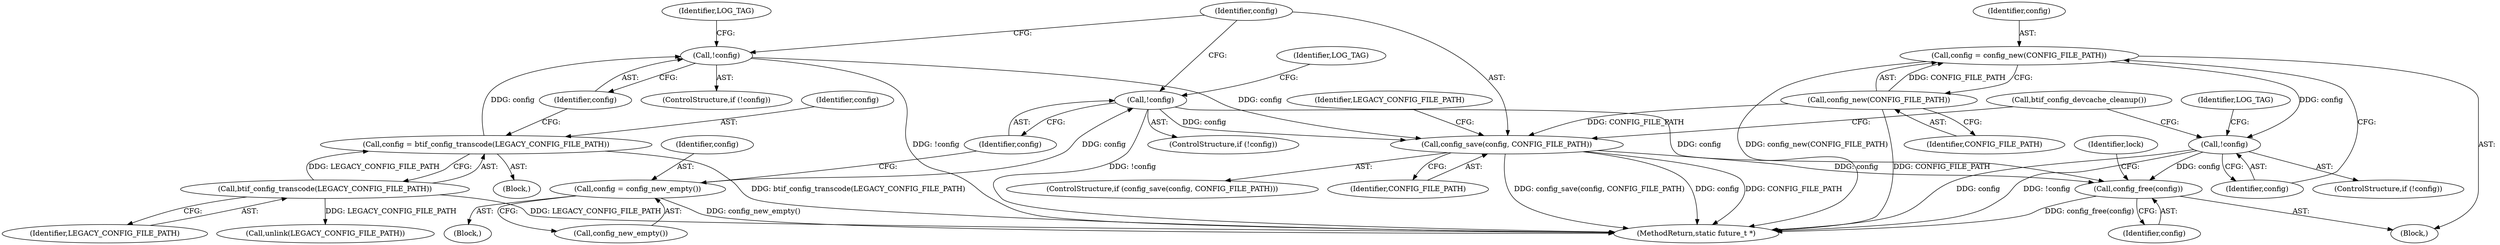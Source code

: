 digraph "0_Android_d77f1999ecece56c1cbb333f4ddc26f0b5bac2c5_1@API" {
"1000168" [label="(Call,config_free(config))"];
"1000112" [label="(Call,!config)"];
"1000107" [label="(Call,config = config_new(CONFIG_FILE_PATH))"];
"1000109" [label="(Call,config_new(CONFIG_FILE_PATH))"];
"1000135" [label="(Call,!config)"];
"1000131" [label="(Call,config = config_new_empty())"];
"1000144" [label="(Call,config_save(config, CONFIG_FILE_PATH))"];
"1000124" [label="(Call,!config)"];
"1000119" [label="(Call,config = btif_config_transcode(LEGACY_CONFIG_FILE_PATH))"];
"1000121" [label="(Call,btif_config_transcode(LEGACY_CONFIG_FILE_PATH))"];
"1000120" [label="(Identifier,config)"];
"1000109" [label="(Call,config_new(CONFIG_FILE_PATH))"];
"1000124" [label="(Call,!config)"];
"1000149" [label="(Call,btif_config_devcache_cleanup())"];
"1000102" [label="(Block,)"];
"1000121" [label="(Call,btif_config_transcode(LEGACY_CONFIG_FILE_PATH))"];
"1000126" [label="(Block,)"];
"1000147" [label="(Call,unlink(LEGACY_CONFIG_FILE_PATH))"];
"1000146" [label="(Identifier,CONFIG_FILE_PATH)"];
"1000122" [label="(Identifier,LEGACY_CONFIG_FILE_PATH)"];
"1000119" [label="(Call,config = btif_config_transcode(LEGACY_CONFIG_FILE_PATH))"];
"1000112" [label="(Call,!config)"];
"1000139" [label="(Identifier,LOG_TAG)"];
"1000182" [label="(MethodReturn,static future_t *)"];
"1000125" [label="(Identifier,config)"];
"1000114" [label="(Block,)"];
"1000107" [label="(Call,config = config_new(CONFIG_FILE_PATH))"];
"1000143" [label="(ControlStructure,if (config_save(config, CONFIG_FILE_PATH)))"];
"1000136" [label="(Identifier,config)"];
"1000131" [label="(Call,config = config_new_empty())"];
"1000132" [label="(Identifier,config)"];
"1000148" [label="(Identifier,LEGACY_CONFIG_FILE_PATH)"];
"1000116" [label="(Identifier,LOG_TAG)"];
"1000133" [label="(Call,config_new_empty())"];
"1000123" [label="(ControlStructure,if (!config))"];
"1000128" [label="(Identifier,LOG_TAG)"];
"1000111" [label="(ControlStructure,if (!config))"];
"1000113" [label="(Identifier,config)"];
"1000134" [label="(ControlStructure,if (!config))"];
"1000169" [label="(Identifier,config)"];
"1000145" [label="(Identifier,config)"];
"1000172" [label="(Identifier,lock)"];
"1000108" [label="(Identifier,config)"];
"1000135" [label="(Call,!config)"];
"1000168" [label="(Call,config_free(config))"];
"1000144" [label="(Call,config_save(config, CONFIG_FILE_PATH))"];
"1000110" [label="(Identifier,CONFIG_FILE_PATH)"];
"1000168" -> "1000102"  [label="AST: "];
"1000168" -> "1000169"  [label="CFG: "];
"1000169" -> "1000168"  [label="AST: "];
"1000172" -> "1000168"  [label="CFG: "];
"1000168" -> "1000182"  [label="DDG: config_free(config)"];
"1000112" -> "1000168"  [label="DDG: config"];
"1000135" -> "1000168"  [label="DDG: config"];
"1000144" -> "1000168"  [label="DDG: config"];
"1000112" -> "1000111"  [label="AST: "];
"1000112" -> "1000113"  [label="CFG: "];
"1000113" -> "1000112"  [label="AST: "];
"1000116" -> "1000112"  [label="CFG: "];
"1000149" -> "1000112"  [label="CFG: "];
"1000112" -> "1000182"  [label="DDG: !config"];
"1000112" -> "1000182"  [label="DDG: config"];
"1000107" -> "1000112"  [label="DDG: config"];
"1000107" -> "1000102"  [label="AST: "];
"1000107" -> "1000109"  [label="CFG: "];
"1000108" -> "1000107"  [label="AST: "];
"1000109" -> "1000107"  [label="AST: "];
"1000113" -> "1000107"  [label="CFG: "];
"1000107" -> "1000182"  [label="DDG: config_new(CONFIG_FILE_PATH)"];
"1000109" -> "1000107"  [label="DDG: CONFIG_FILE_PATH"];
"1000109" -> "1000110"  [label="CFG: "];
"1000110" -> "1000109"  [label="AST: "];
"1000109" -> "1000182"  [label="DDG: CONFIG_FILE_PATH"];
"1000109" -> "1000144"  [label="DDG: CONFIG_FILE_PATH"];
"1000135" -> "1000134"  [label="AST: "];
"1000135" -> "1000136"  [label="CFG: "];
"1000136" -> "1000135"  [label="AST: "];
"1000139" -> "1000135"  [label="CFG: "];
"1000145" -> "1000135"  [label="CFG: "];
"1000135" -> "1000182"  [label="DDG: !config"];
"1000131" -> "1000135"  [label="DDG: config"];
"1000135" -> "1000144"  [label="DDG: config"];
"1000131" -> "1000126"  [label="AST: "];
"1000131" -> "1000133"  [label="CFG: "];
"1000132" -> "1000131"  [label="AST: "];
"1000133" -> "1000131"  [label="AST: "];
"1000136" -> "1000131"  [label="CFG: "];
"1000131" -> "1000182"  [label="DDG: config_new_empty()"];
"1000144" -> "1000143"  [label="AST: "];
"1000144" -> "1000146"  [label="CFG: "];
"1000145" -> "1000144"  [label="AST: "];
"1000146" -> "1000144"  [label="AST: "];
"1000148" -> "1000144"  [label="CFG: "];
"1000149" -> "1000144"  [label="CFG: "];
"1000144" -> "1000182"  [label="DDG: config_save(config, CONFIG_FILE_PATH)"];
"1000144" -> "1000182"  [label="DDG: config"];
"1000144" -> "1000182"  [label="DDG: CONFIG_FILE_PATH"];
"1000124" -> "1000144"  [label="DDG: config"];
"1000124" -> "1000123"  [label="AST: "];
"1000124" -> "1000125"  [label="CFG: "];
"1000125" -> "1000124"  [label="AST: "];
"1000128" -> "1000124"  [label="CFG: "];
"1000145" -> "1000124"  [label="CFG: "];
"1000124" -> "1000182"  [label="DDG: !config"];
"1000119" -> "1000124"  [label="DDG: config"];
"1000119" -> "1000114"  [label="AST: "];
"1000119" -> "1000121"  [label="CFG: "];
"1000120" -> "1000119"  [label="AST: "];
"1000121" -> "1000119"  [label="AST: "];
"1000125" -> "1000119"  [label="CFG: "];
"1000119" -> "1000182"  [label="DDG: btif_config_transcode(LEGACY_CONFIG_FILE_PATH)"];
"1000121" -> "1000119"  [label="DDG: LEGACY_CONFIG_FILE_PATH"];
"1000121" -> "1000122"  [label="CFG: "];
"1000122" -> "1000121"  [label="AST: "];
"1000121" -> "1000182"  [label="DDG: LEGACY_CONFIG_FILE_PATH"];
"1000121" -> "1000147"  [label="DDG: LEGACY_CONFIG_FILE_PATH"];
}

